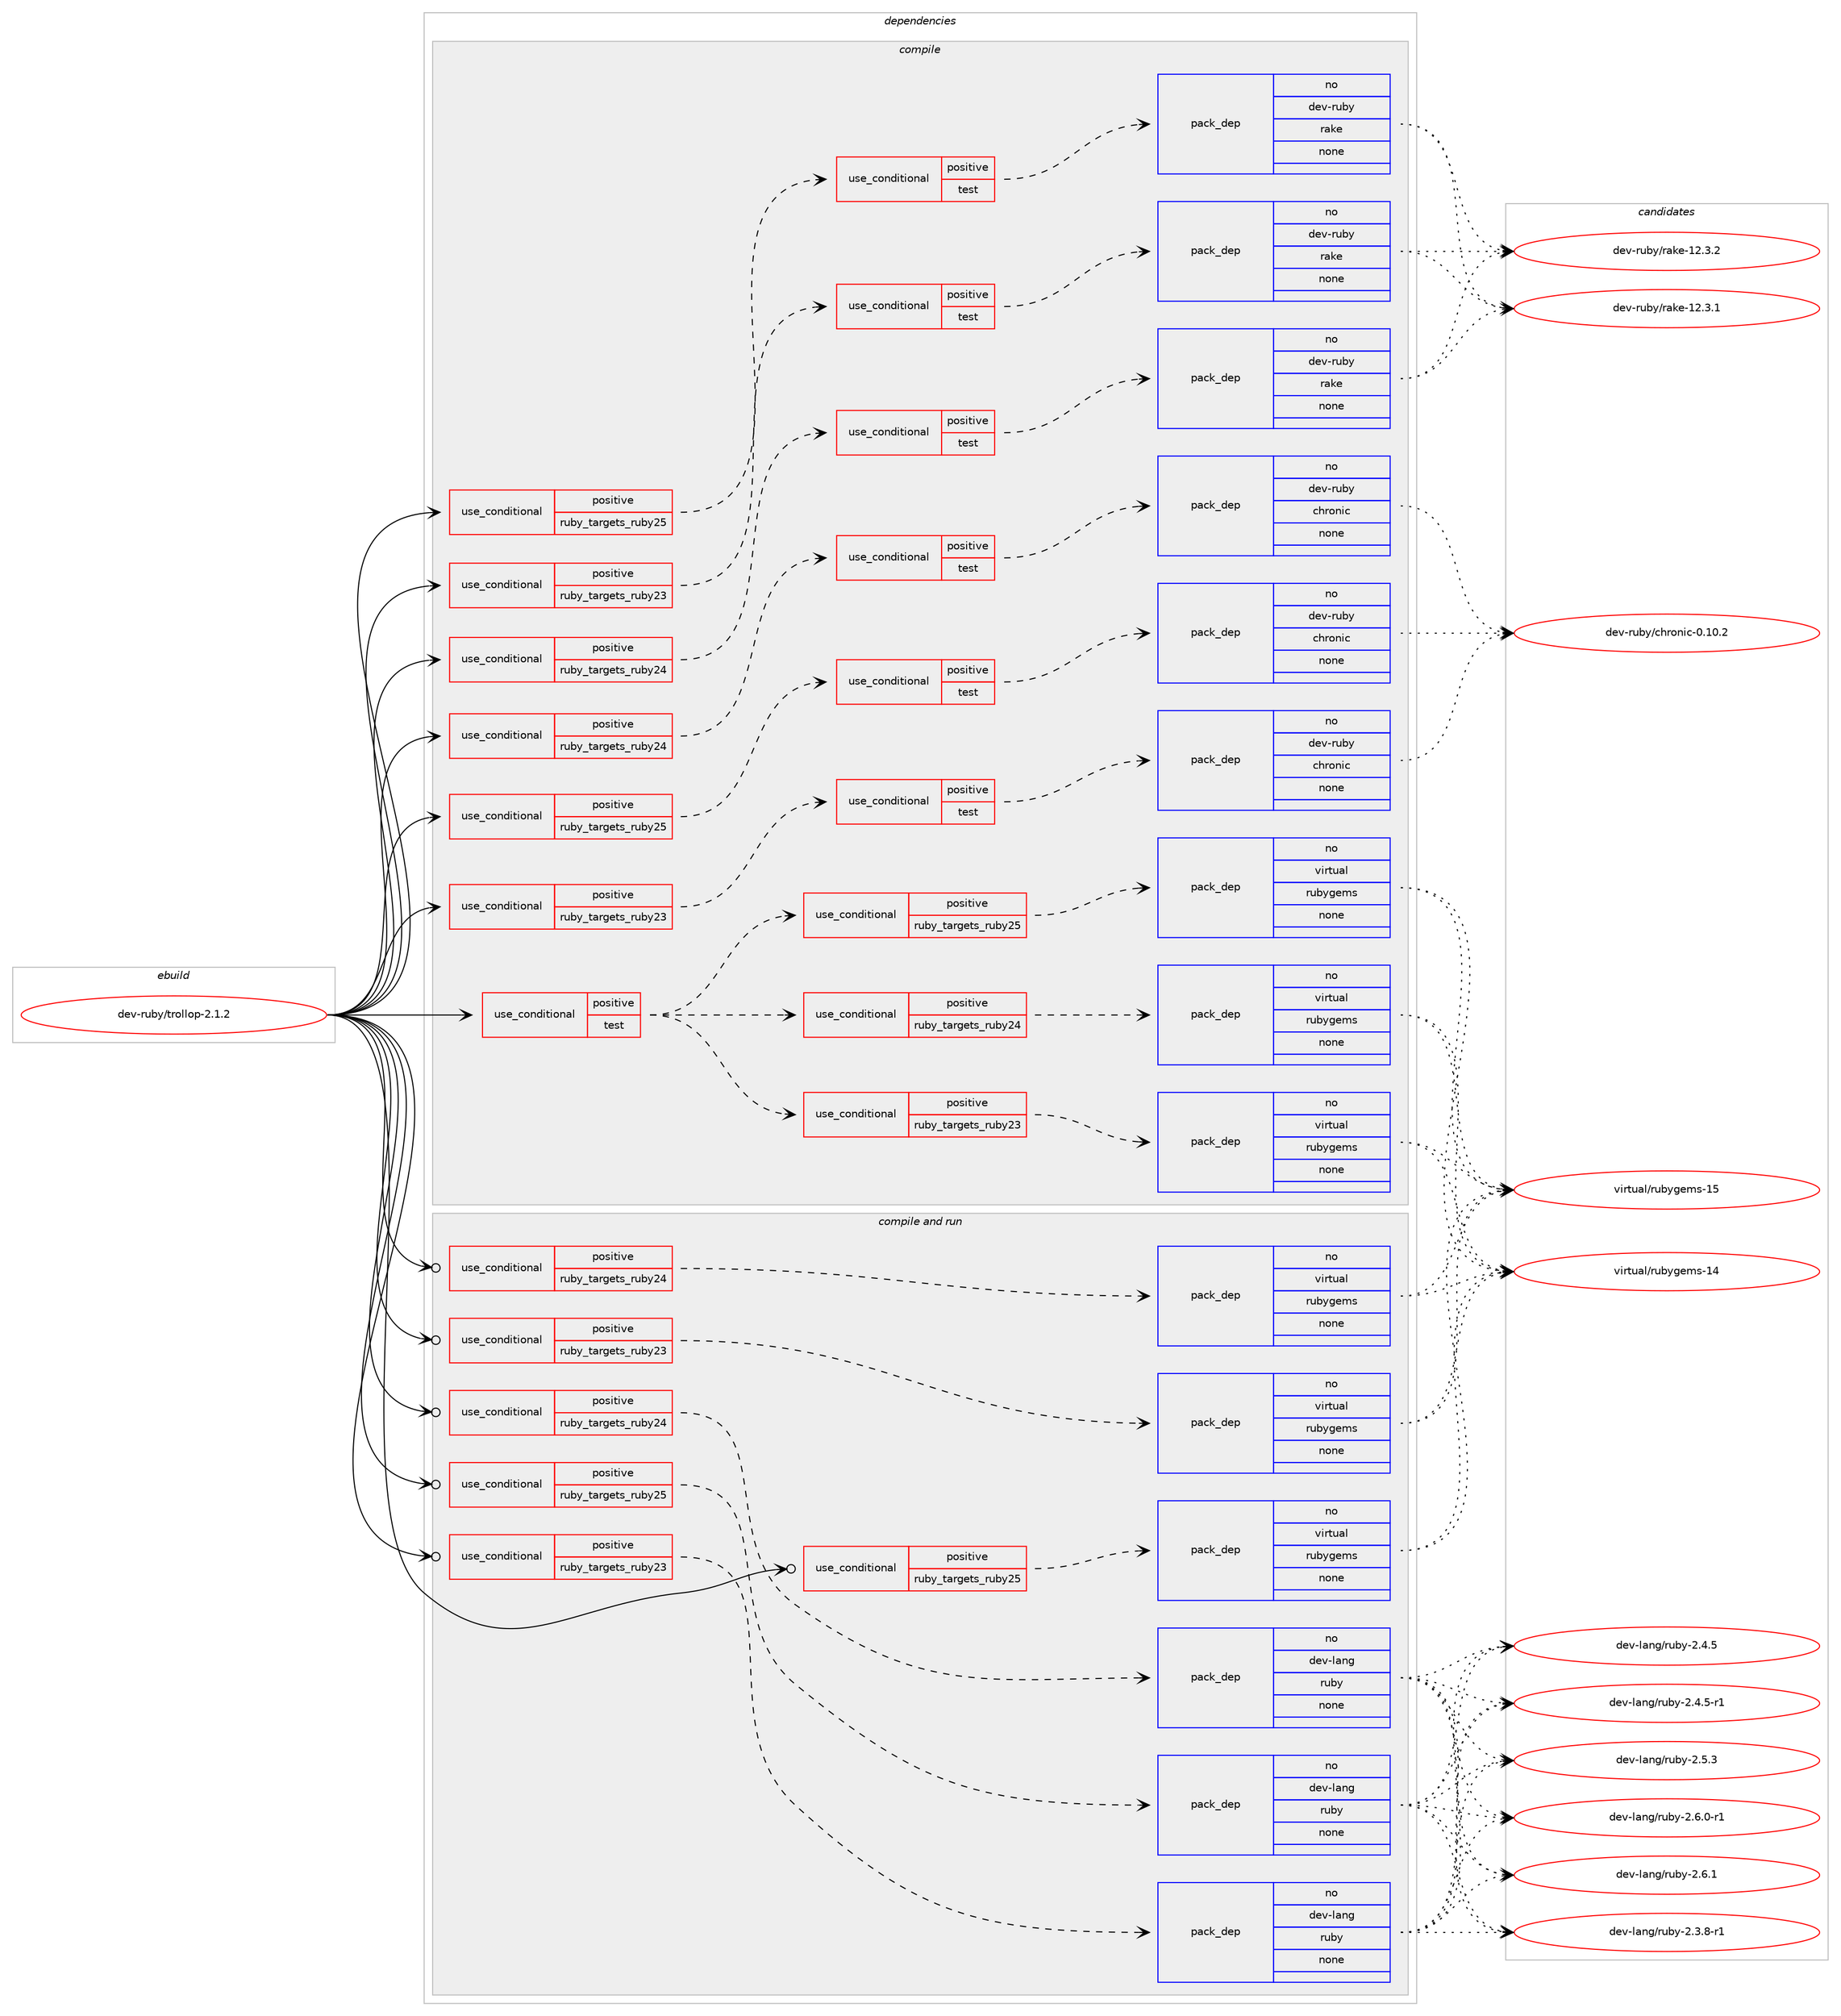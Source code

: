 digraph prolog {

# *************
# Graph options
# *************

newrank=true;
concentrate=true;
compound=true;
graph [rankdir=LR,fontname=Helvetica,fontsize=10,ranksep=1.5];#, ranksep=2.5, nodesep=0.2];
edge  [arrowhead=vee];
node  [fontname=Helvetica,fontsize=10];

# **********
# The ebuild
# **********

subgraph cluster_leftcol {
color=gray;
rank=same;
label=<<i>ebuild</i>>;
id [label="dev-ruby/trollop-2.1.2", color=red, width=4, href="../dev-ruby/trollop-2.1.2.svg"];
}

# ****************
# The dependencies
# ****************

subgraph cluster_midcol {
color=gray;
label=<<i>dependencies</i>>;
subgraph cluster_compile {
fillcolor="#eeeeee";
style=filled;
label=<<i>compile</i>>;
subgraph cond420911 {
dependency1534652 [label=<<TABLE BORDER="0" CELLBORDER="1" CELLSPACING="0" CELLPADDING="4"><TR><TD ROWSPAN="3" CELLPADDING="10">use_conditional</TD></TR><TR><TD>positive</TD></TR><TR><TD>ruby_targets_ruby23</TD></TR></TABLE>>, shape=none, color=red];
subgraph cond420912 {
dependency1534653 [label=<<TABLE BORDER="0" CELLBORDER="1" CELLSPACING="0" CELLPADDING="4"><TR><TD ROWSPAN="3" CELLPADDING="10">use_conditional</TD></TR><TR><TD>positive</TD></TR><TR><TD>test</TD></TR></TABLE>>, shape=none, color=red];
subgraph pack1090225 {
dependency1534654 [label=<<TABLE BORDER="0" CELLBORDER="1" CELLSPACING="0" CELLPADDING="4" WIDTH="220"><TR><TD ROWSPAN="6" CELLPADDING="30">pack_dep</TD></TR><TR><TD WIDTH="110">no</TD></TR><TR><TD>dev-ruby</TD></TR><TR><TD>chronic</TD></TR><TR><TD>none</TD></TR><TR><TD></TD></TR></TABLE>>, shape=none, color=blue];
}
dependency1534653:e -> dependency1534654:w [weight=20,style="dashed",arrowhead="vee"];
}
dependency1534652:e -> dependency1534653:w [weight=20,style="dashed",arrowhead="vee"];
}
id:e -> dependency1534652:w [weight=20,style="solid",arrowhead="vee"];
subgraph cond420913 {
dependency1534655 [label=<<TABLE BORDER="0" CELLBORDER="1" CELLSPACING="0" CELLPADDING="4"><TR><TD ROWSPAN="3" CELLPADDING="10">use_conditional</TD></TR><TR><TD>positive</TD></TR><TR><TD>ruby_targets_ruby23</TD></TR></TABLE>>, shape=none, color=red];
subgraph cond420914 {
dependency1534656 [label=<<TABLE BORDER="0" CELLBORDER="1" CELLSPACING="0" CELLPADDING="4"><TR><TD ROWSPAN="3" CELLPADDING="10">use_conditional</TD></TR><TR><TD>positive</TD></TR><TR><TD>test</TD></TR></TABLE>>, shape=none, color=red];
subgraph pack1090226 {
dependency1534657 [label=<<TABLE BORDER="0" CELLBORDER="1" CELLSPACING="0" CELLPADDING="4" WIDTH="220"><TR><TD ROWSPAN="6" CELLPADDING="30">pack_dep</TD></TR><TR><TD WIDTH="110">no</TD></TR><TR><TD>dev-ruby</TD></TR><TR><TD>rake</TD></TR><TR><TD>none</TD></TR><TR><TD></TD></TR></TABLE>>, shape=none, color=blue];
}
dependency1534656:e -> dependency1534657:w [weight=20,style="dashed",arrowhead="vee"];
}
dependency1534655:e -> dependency1534656:w [weight=20,style="dashed",arrowhead="vee"];
}
id:e -> dependency1534655:w [weight=20,style="solid",arrowhead="vee"];
subgraph cond420915 {
dependency1534658 [label=<<TABLE BORDER="0" CELLBORDER="1" CELLSPACING="0" CELLPADDING="4"><TR><TD ROWSPAN="3" CELLPADDING="10">use_conditional</TD></TR><TR><TD>positive</TD></TR><TR><TD>ruby_targets_ruby24</TD></TR></TABLE>>, shape=none, color=red];
subgraph cond420916 {
dependency1534659 [label=<<TABLE BORDER="0" CELLBORDER="1" CELLSPACING="0" CELLPADDING="4"><TR><TD ROWSPAN="3" CELLPADDING="10">use_conditional</TD></TR><TR><TD>positive</TD></TR><TR><TD>test</TD></TR></TABLE>>, shape=none, color=red];
subgraph pack1090227 {
dependency1534660 [label=<<TABLE BORDER="0" CELLBORDER="1" CELLSPACING="0" CELLPADDING="4" WIDTH="220"><TR><TD ROWSPAN="6" CELLPADDING="30">pack_dep</TD></TR><TR><TD WIDTH="110">no</TD></TR><TR><TD>dev-ruby</TD></TR><TR><TD>chronic</TD></TR><TR><TD>none</TD></TR><TR><TD></TD></TR></TABLE>>, shape=none, color=blue];
}
dependency1534659:e -> dependency1534660:w [weight=20,style="dashed",arrowhead="vee"];
}
dependency1534658:e -> dependency1534659:w [weight=20,style="dashed",arrowhead="vee"];
}
id:e -> dependency1534658:w [weight=20,style="solid",arrowhead="vee"];
subgraph cond420917 {
dependency1534661 [label=<<TABLE BORDER="0" CELLBORDER="1" CELLSPACING="0" CELLPADDING="4"><TR><TD ROWSPAN="3" CELLPADDING="10">use_conditional</TD></TR><TR><TD>positive</TD></TR><TR><TD>ruby_targets_ruby24</TD></TR></TABLE>>, shape=none, color=red];
subgraph cond420918 {
dependency1534662 [label=<<TABLE BORDER="0" CELLBORDER="1" CELLSPACING="0" CELLPADDING="4"><TR><TD ROWSPAN="3" CELLPADDING="10">use_conditional</TD></TR><TR><TD>positive</TD></TR><TR><TD>test</TD></TR></TABLE>>, shape=none, color=red];
subgraph pack1090228 {
dependency1534663 [label=<<TABLE BORDER="0" CELLBORDER="1" CELLSPACING="0" CELLPADDING="4" WIDTH="220"><TR><TD ROWSPAN="6" CELLPADDING="30">pack_dep</TD></TR><TR><TD WIDTH="110">no</TD></TR><TR><TD>dev-ruby</TD></TR><TR><TD>rake</TD></TR><TR><TD>none</TD></TR><TR><TD></TD></TR></TABLE>>, shape=none, color=blue];
}
dependency1534662:e -> dependency1534663:w [weight=20,style="dashed",arrowhead="vee"];
}
dependency1534661:e -> dependency1534662:w [weight=20,style="dashed",arrowhead="vee"];
}
id:e -> dependency1534661:w [weight=20,style="solid",arrowhead="vee"];
subgraph cond420919 {
dependency1534664 [label=<<TABLE BORDER="0" CELLBORDER="1" CELLSPACING="0" CELLPADDING="4"><TR><TD ROWSPAN="3" CELLPADDING="10">use_conditional</TD></TR><TR><TD>positive</TD></TR><TR><TD>ruby_targets_ruby25</TD></TR></TABLE>>, shape=none, color=red];
subgraph cond420920 {
dependency1534665 [label=<<TABLE BORDER="0" CELLBORDER="1" CELLSPACING="0" CELLPADDING="4"><TR><TD ROWSPAN="3" CELLPADDING="10">use_conditional</TD></TR><TR><TD>positive</TD></TR><TR><TD>test</TD></TR></TABLE>>, shape=none, color=red];
subgraph pack1090229 {
dependency1534666 [label=<<TABLE BORDER="0" CELLBORDER="1" CELLSPACING="0" CELLPADDING="4" WIDTH="220"><TR><TD ROWSPAN="6" CELLPADDING="30">pack_dep</TD></TR><TR><TD WIDTH="110">no</TD></TR><TR><TD>dev-ruby</TD></TR><TR><TD>chronic</TD></TR><TR><TD>none</TD></TR><TR><TD></TD></TR></TABLE>>, shape=none, color=blue];
}
dependency1534665:e -> dependency1534666:w [weight=20,style="dashed",arrowhead="vee"];
}
dependency1534664:e -> dependency1534665:w [weight=20,style="dashed",arrowhead="vee"];
}
id:e -> dependency1534664:w [weight=20,style="solid",arrowhead="vee"];
subgraph cond420921 {
dependency1534667 [label=<<TABLE BORDER="0" CELLBORDER="1" CELLSPACING="0" CELLPADDING="4"><TR><TD ROWSPAN="3" CELLPADDING="10">use_conditional</TD></TR><TR><TD>positive</TD></TR><TR><TD>ruby_targets_ruby25</TD></TR></TABLE>>, shape=none, color=red];
subgraph cond420922 {
dependency1534668 [label=<<TABLE BORDER="0" CELLBORDER="1" CELLSPACING="0" CELLPADDING="4"><TR><TD ROWSPAN="3" CELLPADDING="10">use_conditional</TD></TR><TR><TD>positive</TD></TR><TR><TD>test</TD></TR></TABLE>>, shape=none, color=red];
subgraph pack1090230 {
dependency1534669 [label=<<TABLE BORDER="0" CELLBORDER="1" CELLSPACING="0" CELLPADDING="4" WIDTH="220"><TR><TD ROWSPAN="6" CELLPADDING="30">pack_dep</TD></TR><TR><TD WIDTH="110">no</TD></TR><TR><TD>dev-ruby</TD></TR><TR><TD>rake</TD></TR><TR><TD>none</TD></TR><TR><TD></TD></TR></TABLE>>, shape=none, color=blue];
}
dependency1534668:e -> dependency1534669:w [weight=20,style="dashed",arrowhead="vee"];
}
dependency1534667:e -> dependency1534668:w [weight=20,style="dashed",arrowhead="vee"];
}
id:e -> dependency1534667:w [weight=20,style="solid",arrowhead="vee"];
subgraph cond420923 {
dependency1534670 [label=<<TABLE BORDER="0" CELLBORDER="1" CELLSPACING="0" CELLPADDING="4"><TR><TD ROWSPAN="3" CELLPADDING="10">use_conditional</TD></TR><TR><TD>positive</TD></TR><TR><TD>test</TD></TR></TABLE>>, shape=none, color=red];
subgraph cond420924 {
dependency1534671 [label=<<TABLE BORDER="0" CELLBORDER="1" CELLSPACING="0" CELLPADDING="4"><TR><TD ROWSPAN="3" CELLPADDING="10">use_conditional</TD></TR><TR><TD>positive</TD></TR><TR><TD>ruby_targets_ruby23</TD></TR></TABLE>>, shape=none, color=red];
subgraph pack1090231 {
dependency1534672 [label=<<TABLE BORDER="0" CELLBORDER="1" CELLSPACING="0" CELLPADDING="4" WIDTH="220"><TR><TD ROWSPAN="6" CELLPADDING="30">pack_dep</TD></TR><TR><TD WIDTH="110">no</TD></TR><TR><TD>virtual</TD></TR><TR><TD>rubygems</TD></TR><TR><TD>none</TD></TR><TR><TD></TD></TR></TABLE>>, shape=none, color=blue];
}
dependency1534671:e -> dependency1534672:w [weight=20,style="dashed",arrowhead="vee"];
}
dependency1534670:e -> dependency1534671:w [weight=20,style="dashed",arrowhead="vee"];
subgraph cond420925 {
dependency1534673 [label=<<TABLE BORDER="0" CELLBORDER="1" CELLSPACING="0" CELLPADDING="4"><TR><TD ROWSPAN="3" CELLPADDING="10">use_conditional</TD></TR><TR><TD>positive</TD></TR><TR><TD>ruby_targets_ruby24</TD></TR></TABLE>>, shape=none, color=red];
subgraph pack1090232 {
dependency1534674 [label=<<TABLE BORDER="0" CELLBORDER="1" CELLSPACING="0" CELLPADDING="4" WIDTH="220"><TR><TD ROWSPAN="6" CELLPADDING="30">pack_dep</TD></TR><TR><TD WIDTH="110">no</TD></TR><TR><TD>virtual</TD></TR><TR><TD>rubygems</TD></TR><TR><TD>none</TD></TR><TR><TD></TD></TR></TABLE>>, shape=none, color=blue];
}
dependency1534673:e -> dependency1534674:w [weight=20,style="dashed",arrowhead="vee"];
}
dependency1534670:e -> dependency1534673:w [weight=20,style="dashed",arrowhead="vee"];
subgraph cond420926 {
dependency1534675 [label=<<TABLE BORDER="0" CELLBORDER="1" CELLSPACING="0" CELLPADDING="4"><TR><TD ROWSPAN="3" CELLPADDING="10">use_conditional</TD></TR><TR><TD>positive</TD></TR><TR><TD>ruby_targets_ruby25</TD></TR></TABLE>>, shape=none, color=red];
subgraph pack1090233 {
dependency1534676 [label=<<TABLE BORDER="0" CELLBORDER="1" CELLSPACING="0" CELLPADDING="4" WIDTH="220"><TR><TD ROWSPAN="6" CELLPADDING="30">pack_dep</TD></TR><TR><TD WIDTH="110">no</TD></TR><TR><TD>virtual</TD></TR><TR><TD>rubygems</TD></TR><TR><TD>none</TD></TR><TR><TD></TD></TR></TABLE>>, shape=none, color=blue];
}
dependency1534675:e -> dependency1534676:w [weight=20,style="dashed",arrowhead="vee"];
}
dependency1534670:e -> dependency1534675:w [weight=20,style="dashed",arrowhead="vee"];
}
id:e -> dependency1534670:w [weight=20,style="solid",arrowhead="vee"];
}
subgraph cluster_compileandrun {
fillcolor="#eeeeee";
style=filled;
label=<<i>compile and run</i>>;
subgraph cond420927 {
dependency1534677 [label=<<TABLE BORDER="0" CELLBORDER="1" CELLSPACING="0" CELLPADDING="4"><TR><TD ROWSPAN="3" CELLPADDING="10">use_conditional</TD></TR><TR><TD>positive</TD></TR><TR><TD>ruby_targets_ruby23</TD></TR></TABLE>>, shape=none, color=red];
subgraph pack1090234 {
dependency1534678 [label=<<TABLE BORDER="0" CELLBORDER="1" CELLSPACING="0" CELLPADDING="4" WIDTH="220"><TR><TD ROWSPAN="6" CELLPADDING="30">pack_dep</TD></TR><TR><TD WIDTH="110">no</TD></TR><TR><TD>dev-lang</TD></TR><TR><TD>ruby</TD></TR><TR><TD>none</TD></TR><TR><TD></TD></TR></TABLE>>, shape=none, color=blue];
}
dependency1534677:e -> dependency1534678:w [weight=20,style="dashed",arrowhead="vee"];
}
id:e -> dependency1534677:w [weight=20,style="solid",arrowhead="odotvee"];
subgraph cond420928 {
dependency1534679 [label=<<TABLE BORDER="0" CELLBORDER="1" CELLSPACING="0" CELLPADDING="4"><TR><TD ROWSPAN="3" CELLPADDING="10">use_conditional</TD></TR><TR><TD>positive</TD></TR><TR><TD>ruby_targets_ruby23</TD></TR></TABLE>>, shape=none, color=red];
subgraph pack1090235 {
dependency1534680 [label=<<TABLE BORDER="0" CELLBORDER="1" CELLSPACING="0" CELLPADDING="4" WIDTH="220"><TR><TD ROWSPAN="6" CELLPADDING="30">pack_dep</TD></TR><TR><TD WIDTH="110">no</TD></TR><TR><TD>virtual</TD></TR><TR><TD>rubygems</TD></TR><TR><TD>none</TD></TR><TR><TD></TD></TR></TABLE>>, shape=none, color=blue];
}
dependency1534679:e -> dependency1534680:w [weight=20,style="dashed",arrowhead="vee"];
}
id:e -> dependency1534679:w [weight=20,style="solid",arrowhead="odotvee"];
subgraph cond420929 {
dependency1534681 [label=<<TABLE BORDER="0" CELLBORDER="1" CELLSPACING="0" CELLPADDING="4"><TR><TD ROWSPAN="3" CELLPADDING="10">use_conditional</TD></TR><TR><TD>positive</TD></TR><TR><TD>ruby_targets_ruby24</TD></TR></TABLE>>, shape=none, color=red];
subgraph pack1090236 {
dependency1534682 [label=<<TABLE BORDER="0" CELLBORDER="1" CELLSPACING="0" CELLPADDING="4" WIDTH="220"><TR><TD ROWSPAN="6" CELLPADDING="30">pack_dep</TD></TR><TR><TD WIDTH="110">no</TD></TR><TR><TD>dev-lang</TD></TR><TR><TD>ruby</TD></TR><TR><TD>none</TD></TR><TR><TD></TD></TR></TABLE>>, shape=none, color=blue];
}
dependency1534681:e -> dependency1534682:w [weight=20,style="dashed",arrowhead="vee"];
}
id:e -> dependency1534681:w [weight=20,style="solid",arrowhead="odotvee"];
subgraph cond420930 {
dependency1534683 [label=<<TABLE BORDER="0" CELLBORDER="1" CELLSPACING="0" CELLPADDING="4"><TR><TD ROWSPAN="3" CELLPADDING="10">use_conditional</TD></TR><TR><TD>positive</TD></TR><TR><TD>ruby_targets_ruby24</TD></TR></TABLE>>, shape=none, color=red];
subgraph pack1090237 {
dependency1534684 [label=<<TABLE BORDER="0" CELLBORDER="1" CELLSPACING="0" CELLPADDING="4" WIDTH="220"><TR><TD ROWSPAN="6" CELLPADDING="30">pack_dep</TD></TR><TR><TD WIDTH="110">no</TD></TR><TR><TD>virtual</TD></TR><TR><TD>rubygems</TD></TR><TR><TD>none</TD></TR><TR><TD></TD></TR></TABLE>>, shape=none, color=blue];
}
dependency1534683:e -> dependency1534684:w [weight=20,style="dashed",arrowhead="vee"];
}
id:e -> dependency1534683:w [weight=20,style="solid",arrowhead="odotvee"];
subgraph cond420931 {
dependency1534685 [label=<<TABLE BORDER="0" CELLBORDER="1" CELLSPACING="0" CELLPADDING="4"><TR><TD ROWSPAN="3" CELLPADDING="10">use_conditional</TD></TR><TR><TD>positive</TD></TR><TR><TD>ruby_targets_ruby25</TD></TR></TABLE>>, shape=none, color=red];
subgraph pack1090238 {
dependency1534686 [label=<<TABLE BORDER="0" CELLBORDER="1" CELLSPACING="0" CELLPADDING="4" WIDTH="220"><TR><TD ROWSPAN="6" CELLPADDING="30">pack_dep</TD></TR><TR><TD WIDTH="110">no</TD></TR><TR><TD>dev-lang</TD></TR><TR><TD>ruby</TD></TR><TR><TD>none</TD></TR><TR><TD></TD></TR></TABLE>>, shape=none, color=blue];
}
dependency1534685:e -> dependency1534686:w [weight=20,style="dashed",arrowhead="vee"];
}
id:e -> dependency1534685:w [weight=20,style="solid",arrowhead="odotvee"];
subgraph cond420932 {
dependency1534687 [label=<<TABLE BORDER="0" CELLBORDER="1" CELLSPACING="0" CELLPADDING="4"><TR><TD ROWSPAN="3" CELLPADDING="10">use_conditional</TD></TR><TR><TD>positive</TD></TR><TR><TD>ruby_targets_ruby25</TD></TR></TABLE>>, shape=none, color=red];
subgraph pack1090239 {
dependency1534688 [label=<<TABLE BORDER="0" CELLBORDER="1" CELLSPACING="0" CELLPADDING="4" WIDTH="220"><TR><TD ROWSPAN="6" CELLPADDING="30">pack_dep</TD></TR><TR><TD WIDTH="110">no</TD></TR><TR><TD>virtual</TD></TR><TR><TD>rubygems</TD></TR><TR><TD>none</TD></TR><TR><TD></TD></TR></TABLE>>, shape=none, color=blue];
}
dependency1534687:e -> dependency1534688:w [weight=20,style="dashed",arrowhead="vee"];
}
id:e -> dependency1534687:w [weight=20,style="solid",arrowhead="odotvee"];
}
subgraph cluster_run {
fillcolor="#eeeeee";
style=filled;
label=<<i>run</i>>;
}
}

# **************
# The candidates
# **************

subgraph cluster_choices {
rank=same;
color=gray;
label=<<i>candidates</i>>;

subgraph choice1090225 {
color=black;
nodesep=1;
choice100101118451141179812147991041141111101059945484649484650 [label="dev-ruby/chronic-0.10.2", color=red, width=4,href="../dev-ruby/chronic-0.10.2.svg"];
dependency1534654:e -> choice100101118451141179812147991041141111101059945484649484650:w [style=dotted,weight="100"];
}
subgraph choice1090226 {
color=black;
nodesep=1;
choice1001011184511411798121471149710710145495046514649 [label="dev-ruby/rake-12.3.1", color=red, width=4,href="../dev-ruby/rake-12.3.1.svg"];
choice1001011184511411798121471149710710145495046514650 [label="dev-ruby/rake-12.3.2", color=red, width=4,href="../dev-ruby/rake-12.3.2.svg"];
dependency1534657:e -> choice1001011184511411798121471149710710145495046514649:w [style=dotted,weight="100"];
dependency1534657:e -> choice1001011184511411798121471149710710145495046514650:w [style=dotted,weight="100"];
}
subgraph choice1090227 {
color=black;
nodesep=1;
choice100101118451141179812147991041141111101059945484649484650 [label="dev-ruby/chronic-0.10.2", color=red, width=4,href="../dev-ruby/chronic-0.10.2.svg"];
dependency1534660:e -> choice100101118451141179812147991041141111101059945484649484650:w [style=dotted,weight="100"];
}
subgraph choice1090228 {
color=black;
nodesep=1;
choice1001011184511411798121471149710710145495046514649 [label="dev-ruby/rake-12.3.1", color=red, width=4,href="../dev-ruby/rake-12.3.1.svg"];
choice1001011184511411798121471149710710145495046514650 [label="dev-ruby/rake-12.3.2", color=red, width=4,href="../dev-ruby/rake-12.3.2.svg"];
dependency1534663:e -> choice1001011184511411798121471149710710145495046514649:w [style=dotted,weight="100"];
dependency1534663:e -> choice1001011184511411798121471149710710145495046514650:w [style=dotted,weight="100"];
}
subgraph choice1090229 {
color=black;
nodesep=1;
choice100101118451141179812147991041141111101059945484649484650 [label="dev-ruby/chronic-0.10.2", color=red, width=4,href="../dev-ruby/chronic-0.10.2.svg"];
dependency1534666:e -> choice100101118451141179812147991041141111101059945484649484650:w [style=dotted,weight="100"];
}
subgraph choice1090230 {
color=black;
nodesep=1;
choice1001011184511411798121471149710710145495046514649 [label="dev-ruby/rake-12.3.1", color=red, width=4,href="../dev-ruby/rake-12.3.1.svg"];
choice1001011184511411798121471149710710145495046514650 [label="dev-ruby/rake-12.3.2", color=red, width=4,href="../dev-ruby/rake-12.3.2.svg"];
dependency1534669:e -> choice1001011184511411798121471149710710145495046514649:w [style=dotted,weight="100"];
dependency1534669:e -> choice1001011184511411798121471149710710145495046514650:w [style=dotted,weight="100"];
}
subgraph choice1090231 {
color=black;
nodesep=1;
choice118105114116117971084711411798121103101109115454952 [label="virtual/rubygems-14", color=red, width=4,href="../virtual/rubygems-14.svg"];
choice118105114116117971084711411798121103101109115454953 [label="virtual/rubygems-15", color=red, width=4,href="../virtual/rubygems-15.svg"];
dependency1534672:e -> choice118105114116117971084711411798121103101109115454952:w [style=dotted,weight="100"];
dependency1534672:e -> choice118105114116117971084711411798121103101109115454953:w [style=dotted,weight="100"];
}
subgraph choice1090232 {
color=black;
nodesep=1;
choice118105114116117971084711411798121103101109115454952 [label="virtual/rubygems-14", color=red, width=4,href="../virtual/rubygems-14.svg"];
choice118105114116117971084711411798121103101109115454953 [label="virtual/rubygems-15", color=red, width=4,href="../virtual/rubygems-15.svg"];
dependency1534674:e -> choice118105114116117971084711411798121103101109115454952:w [style=dotted,weight="100"];
dependency1534674:e -> choice118105114116117971084711411798121103101109115454953:w [style=dotted,weight="100"];
}
subgraph choice1090233 {
color=black;
nodesep=1;
choice118105114116117971084711411798121103101109115454952 [label="virtual/rubygems-14", color=red, width=4,href="../virtual/rubygems-14.svg"];
choice118105114116117971084711411798121103101109115454953 [label="virtual/rubygems-15", color=red, width=4,href="../virtual/rubygems-15.svg"];
dependency1534676:e -> choice118105114116117971084711411798121103101109115454952:w [style=dotted,weight="100"];
dependency1534676:e -> choice118105114116117971084711411798121103101109115454953:w [style=dotted,weight="100"];
}
subgraph choice1090234 {
color=black;
nodesep=1;
choice100101118451089711010347114117981214550465146564511449 [label="dev-lang/ruby-2.3.8-r1", color=red, width=4,href="../dev-lang/ruby-2.3.8-r1.svg"];
choice10010111845108971101034711411798121455046524653 [label="dev-lang/ruby-2.4.5", color=red, width=4,href="../dev-lang/ruby-2.4.5.svg"];
choice100101118451089711010347114117981214550465246534511449 [label="dev-lang/ruby-2.4.5-r1", color=red, width=4,href="../dev-lang/ruby-2.4.5-r1.svg"];
choice10010111845108971101034711411798121455046534651 [label="dev-lang/ruby-2.5.3", color=red, width=4,href="../dev-lang/ruby-2.5.3.svg"];
choice100101118451089711010347114117981214550465446484511449 [label="dev-lang/ruby-2.6.0-r1", color=red, width=4,href="../dev-lang/ruby-2.6.0-r1.svg"];
choice10010111845108971101034711411798121455046544649 [label="dev-lang/ruby-2.6.1", color=red, width=4,href="../dev-lang/ruby-2.6.1.svg"];
dependency1534678:e -> choice100101118451089711010347114117981214550465146564511449:w [style=dotted,weight="100"];
dependency1534678:e -> choice10010111845108971101034711411798121455046524653:w [style=dotted,weight="100"];
dependency1534678:e -> choice100101118451089711010347114117981214550465246534511449:w [style=dotted,weight="100"];
dependency1534678:e -> choice10010111845108971101034711411798121455046534651:w [style=dotted,weight="100"];
dependency1534678:e -> choice100101118451089711010347114117981214550465446484511449:w [style=dotted,weight="100"];
dependency1534678:e -> choice10010111845108971101034711411798121455046544649:w [style=dotted,weight="100"];
}
subgraph choice1090235 {
color=black;
nodesep=1;
choice118105114116117971084711411798121103101109115454952 [label="virtual/rubygems-14", color=red, width=4,href="../virtual/rubygems-14.svg"];
choice118105114116117971084711411798121103101109115454953 [label="virtual/rubygems-15", color=red, width=4,href="../virtual/rubygems-15.svg"];
dependency1534680:e -> choice118105114116117971084711411798121103101109115454952:w [style=dotted,weight="100"];
dependency1534680:e -> choice118105114116117971084711411798121103101109115454953:w [style=dotted,weight="100"];
}
subgraph choice1090236 {
color=black;
nodesep=1;
choice100101118451089711010347114117981214550465146564511449 [label="dev-lang/ruby-2.3.8-r1", color=red, width=4,href="../dev-lang/ruby-2.3.8-r1.svg"];
choice10010111845108971101034711411798121455046524653 [label="dev-lang/ruby-2.4.5", color=red, width=4,href="../dev-lang/ruby-2.4.5.svg"];
choice100101118451089711010347114117981214550465246534511449 [label="dev-lang/ruby-2.4.5-r1", color=red, width=4,href="../dev-lang/ruby-2.4.5-r1.svg"];
choice10010111845108971101034711411798121455046534651 [label="dev-lang/ruby-2.5.3", color=red, width=4,href="../dev-lang/ruby-2.5.3.svg"];
choice100101118451089711010347114117981214550465446484511449 [label="dev-lang/ruby-2.6.0-r1", color=red, width=4,href="../dev-lang/ruby-2.6.0-r1.svg"];
choice10010111845108971101034711411798121455046544649 [label="dev-lang/ruby-2.6.1", color=red, width=4,href="../dev-lang/ruby-2.6.1.svg"];
dependency1534682:e -> choice100101118451089711010347114117981214550465146564511449:w [style=dotted,weight="100"];
dependency1534682:e -> choice10010111845108971101034711411798121455046524653:w [style=dotted,weight="100"];
dependency1534682:e -> choice100101118451089711010347114117981214550465246534511449:w [style=dotted,weight="100"];
dependency1534682:e -> choice10010111845108971101034711411798121455046534651:w [style=dotted,weight="100"];
dependency1534682:e -> choice100101118451089711010347114117981214550465446484511449:w [style=dotted,weight="100"];
dependency1534682:e -> choice10010111845108971101034711411798121455046544649:w [style=dotted,weight="100"];
}
subgraph choice1090237 {
color=black;
nodesep=1;
choice118105114116117971084711411798121103101109115454952 [label="virtual/rubygems-14", color=red, width=4,href="../virtual/rubygems-14.svg"];
choice118105114116117971084711411798121103101109115454953 [label="virtual/rubygems-15", color=red, width=4,href="../virtual/rubygems-15.svg"];
dependency1534684:e -> choice118105114116117971084711411798121103101109115454952:w [style=dotted,weight="100"];
dependency1534684:e -> choice118105114116117971084711411798121103101109115454953:w [style=dotted,weight="100"];
}
subgraph choice1090238 {
color=black;
nodesep=1;
choice100101118451089711010347114117981214550465146564511449 [label="dev-lang/ruby-2.3.8-r1", color=red, width=4,href="../dev-lang/ruby-2.3.8-r1.svg"];
choice10010111845108971101034711411798121455046524653 [label="dev-lang/ruby-2.4.5", color=red, width=4,href="../dev-lang/ruby-2.4.5.svg"];
choice100101118451089711010347114117981214550465246534511449 [label="dev-lang/ruby-2.4.5-r1", color=red, width=4,href="../dev-lang/ruby-2.4.5-r1.svg"];
choice10010111845108971101034711411798121455046534651 [label="dev-lang/ruby-2.5.3", color=red, width=4,href="../dev-lang/ruby-2.5.3.svg"];
choice100101118451089711010347114117981214550465446484511449 [label="dev-lang/ruby-2.6.0-r1", color=red, width=4,href="../dev-lang/ruby-2.6.0-r1.svg"];
choice10010111845108971101034711411798121455046544649 [label="dev-lang/ruby-2.6.1", color=red, width=4,href="../dev-lang/ruby-2.6.1.svg"];
dependency1534686:e -> choice100101118451089711010347114117981214550465146564511449:w [style=dotted,weight="100"];
dependency1534686:e -> choice10010111845108971101034711411798121455046524653:w [style=dotted,weight="100"];
dependency1534686:e -> choice100101118451089711010347114117981214550465246534511449:w [style=dotted,weight="100"];
dependency1534686:e -> choice10010111845108971101034711411798121455046534651:w [style=dotted,weight="100"];
dependency1534686:e -> choice100101118451089711010347114117981214550465446484511449:w [style=dotted,weight="100"];
dependency1534686:e -> choice10010111845108971101034711411798121455046544649:w [style=dotted,weight="100"];
}
subgraph choice1090239 {
color=black;
nodesep=1;
choice118105114116117971084711411798121103101109115454952 [label="virtual/rubygems-14", color=red, width=4,href="../virtual/rubygems-14.svg"];
choice118105114116117971084711411798121103101109115454953 [label="virtual/rubygems-15", color=red, width=4,href="../virtual/rubygems-15.svg"];
dependency1534688:e -> choice118105114116117971084711411798121103101109115454952:w [style=dotted,weight="100"];
dependency1534688:e -> choice118105114116117971084711411798121103101109115454953:w [style=dotted,weight="100"];
}
}

}
